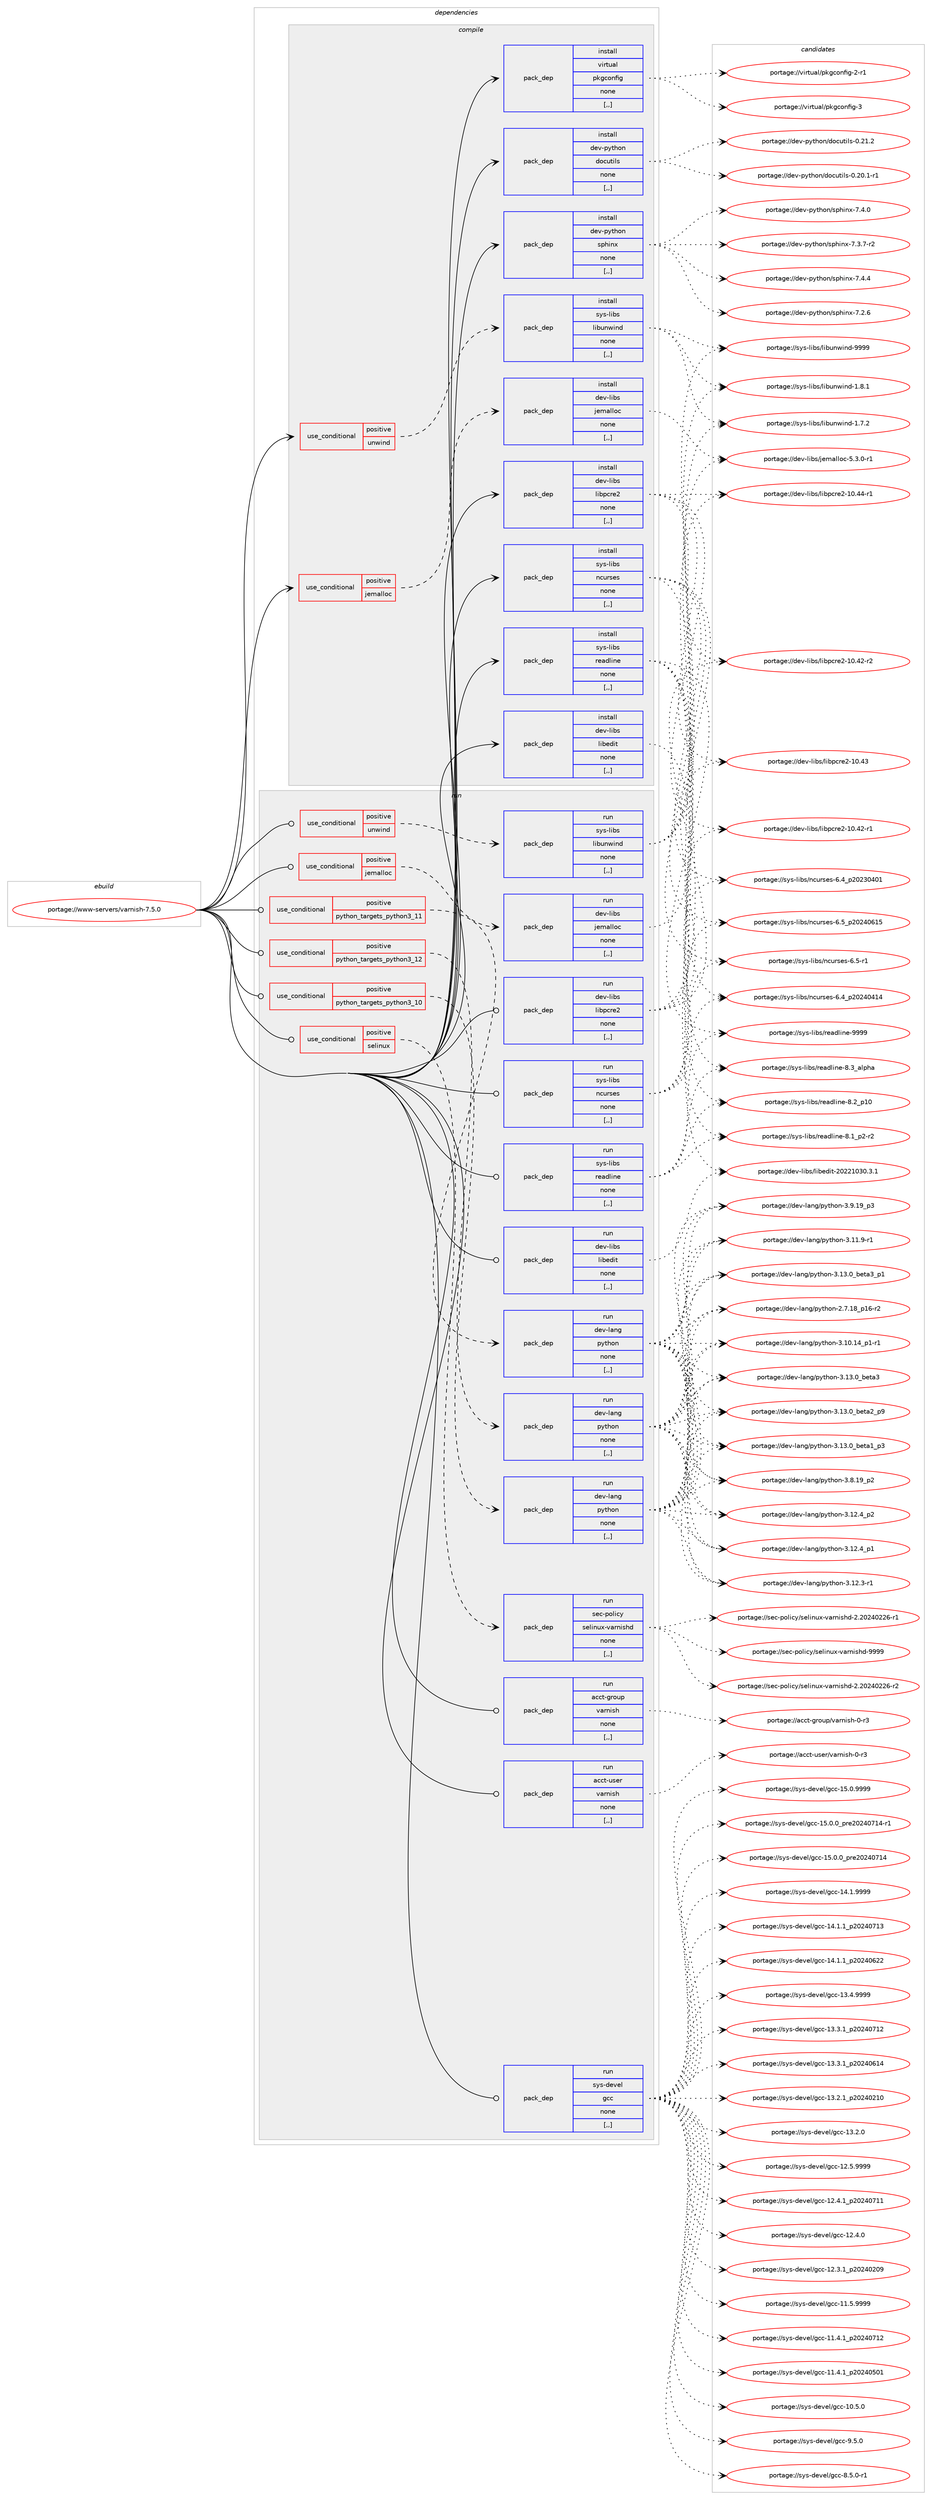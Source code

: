digraph prolog {

# *************
# Graph options
# *************

newrank=true;
concentrate=true;
compound=true;
graph [rankdir=LR,fontname=Helvetica,fontsize=10,ranksep=1.5];#, ranksep=2.5, nodesep=0.2];
edge  [arrowhead=vee];
node  [fontname=Helvetica,fontsize=10];

# **********
# The ebuild
# **********

subgraph cluster_leftcol {
color=gray;
label=<<i>ebuild</i>>;
id [label="portage://www-servers/varnish-7.5.0", color=red, width=4, href="../www-servers/varnish-7.5.0.svg"];
}

# ****************
# The dependencies
# ****************

subgraph cluster_midcol {
color=gray;
label=<<i>dependencies</i>>;
subgraph cluster_compile {
fillcolor="#eeeeee";
style=filled;
label=<<i>compile</i>>;
subgraph cond120478 {
dependency451973 [label=<<TABLE BORDER="0" CELLBORDER="1" CELLSPACING="0" CELLPADDING="4"><TR><TD ROWSPAN="3" CELLPADDING="10">use_conditional</TD></TR><TR><TD>positive</TD></TR><TR><TD>jemalloc</TD></TR></TABLE>>, shape=none, color=red];
subgraph pack328129 {
dependency451974 [label=<<TABLE BORDER="0" CELLBORDER="1" CELLSPACING="0" CELLPADDING="4" WIDTH="220"><TR><TD ROWSPAN="6" CELLPADDING="30">pack_dep</TD></TR><TR><TD WIDTH="110">install</TD></TR><TR><TD>dev-libs</TD></TR><TR><TD>jemalloc</TD></TR><TR><TD>none</TD></TR><TR><TD>[,,]</TD></TR></TABLE>>, shape=none, color=blue];
}
dependency451973:e -> dependency451974:w [weight=20,style="dashed",arrowhead="vee"];
}
id:e -> dependency451973:w [weight=20,style="solid",arrowhead="vee"];
subgraph cond120479 {
dependency451975 [label=<<TABLE BORDER="0" CELLBORDER="1" CELLSPACING="0" CELLPADDING="4"><TR><TD ROWSPAN="3" CELLPADDING="10">use_conditional</TD></TR><TR><TD>positive</TD></TR><TR><TD>unwind</TD></TR></TABLE>>, shape=none, color=red];
subgraph pack328130 {
dependency451976 [label=<<TABLE BORDER="0" CELLBORDER="1" CELLSPACING="0" CELLPADDING="4" WIDTH="220"><TR><TD ROWSPAN="6" CELLPADDING="30">pack_dep</TD></TR><TR><TD WIDTH="110">install</TD></TR><TR><TD>sys-libs</TD></TR><TR><TD>libunwind</TD></TR><TR><TD>none</TD></TR><TR><TD>[,,]</TD></TR></TABLE>>, shape=none, color=blue];
}
dependency451975:e -> dependency451976:w [weight=20,style="dashed",arrowhead="vee"];
}
id:e -> dependency451975:w [weight=20,style="solid",arrowhead="vee"];
subgraph pack328131 {
dependency451977 [label=<<TABLE BORDER="0" CELLBORDER="1" CELLSPACING="0" CELLPADDING="4" WIDTH="220"><TR><TD ROWSPAN="6" CELLPADDING="30">pack_dep</TD></TR><TR><TD WIDTH="110">install</TD></TR><TR><TD>dev-libs</TD></TR><TR><TD>libedit</TD></TR><TR><TD>none</TD></TR><TR><TD>[,,]</TD></TR></TABLE>>, shape=none, color=blue];
}
id:e -> dependency451977:w [weight=20,style="solid",arrowhead="vee"];
subgraph pack328132 {
dependency451978 [label=<<TABLE BORDER="0" CELLBORDER="1" CELLSPACING="0" CELLPADDING="4" WIDTH="220"><TR><TD ROWSPAN="6" CELLPADDING="30">pack_dep</TD></TR><TR><TD WIDTH="110">install</TD></TR><TR><TD>dev-libs</TD></TR><TR><TD>libpcre2</TD></TR><TR><TD>none</TD></TR><TR><TD>[,,]</TD></TR></TABLE>>, shape=none, color=blue];
}
id:e -> dependency451978:w [weight=20,style="solid",arrowhead="vee"];
subgraph pack328133 {
dependency451979 [label=<<TABLE BORDER="0" CELLBORDER="1" CELLSPACING="0" CELLPADDING="4" WIDTH="220"><TR><TD ROWSPAN="6" CELLPADDING="30">pack_dep</TD></TR><TR><TD WIDTH="110">install</TD></TR><TR><TD>dev-python</TD></TR><TR><TD>docutils</TD></TR><TR><TD>none</TD></TR><TR><TD>[,,]</TD></TR></TABLE>>, shape=none, color=blue];
}
id:e -> dependency451979:w [weight=20,style="solid",arrowhead="vee"];
subgraph pack328134 {
dependency451980 [label=<<TABLE BORDER="0" CELLBORDER="1" CELLSPACING="0" CELLPADDING="4" WIDTH="220"><TR><TD ROWSPAN="6" CELLPADDING="30">pack_dep</TD></TR><TR><TD WIDTH="110">install</TD></TR><TR><TD>dev-python</TD></TR><TR><TD>sphinx</TD></TR><TR><TD>none</TD></TR><TR><TD>[,,]</TD></TR></TABLE>>, shape=none, color=blue];
}
id:e -> dependency451980:w [weight=20,style="solid",arrowhead="vee"];
subgraph pack328135 {
dependency451981 [label=<<TABLE BORDER="0" CELLBORDER="1" CELLSPACING="0" CELLPADDING="4" WIDTH="220"><TR><TD ROWSPAN="6" CELLPADDING="30">pack_dep</TD></TR><TR><TD WIDTH="110">install</TD></TR><TR><TD>sys-libs</TD></TR><TR><TD>ncurses</TD></TR><TR><TD>none</TD></TR><TR><TD>[,,]</TD></TR></TABLE>>, shape=none, color=blue];
}
id:e -> dependency451981:w [weight=20,style="solid",arrowhead="vee"];
subgraph pack328136 {
dependency451982 [label=<<TABLE BORDER="0" CELLBORDER="1" CELLSPACING="0" CELLPADDING="4" WIDTH="220"><TR><TD ROWSPAN="6" CELLPADDING="30">pack_dep</TD></TR><TR><TD WIDTH="110">install</TD></TR><TR><TD>sys-libs</TD></TR><TR><TD>readline</TD></TR><TR><TD>none</TD></TR><TR><TD>[,,]</TD></TR></TABLE>>, shape=none, color=blue];
}
id:e -> dependency451982:w [weight=20,style="solid",arrowhead="vee"];
subgraph pack328137 {
dependency451983 [label=<<TABLE BORDER="0" CELLBORDER="1" CELLSPACING="0" CELLPADDING="4" WIDTH="220"><TR><TD ROWSPAN="6" CELLPADDING="30">pack_dep</TD></TR><TR><TD WIDTH="110">install</TD></TR><TR><TD>virtual</TD></TR><TR><TD>pkgconfig</TD></TR><TR><TD>none</TD></TR><TR><TD>[,,]</TD></TR></TABLE>>, shape=none, color=blue];
}
id:e -> dependency451983:w [weight=20,style="solid",arrowhead="vee"];
}
subgraph cluster_compileandrun {
fillcolor="#eeeeee";
style=filled;
label=<<i>compile and run</i>>;
}
subgraph cluster_run {
fillcolor="#eeeeee";
style=filled;
label=<<i>run</i>>;
subgraph cond120480 {
dependency451984 [label=<<TABLE BORDER="0" CELLBORDER="1" CELLSPACING="0" CELLPADDING="4"><TR><TD ROWSPAN="3" CELLPADDING="10">use_conditional</TD></TR><TR><TD>positive</TD></TR><TR><TD>jemalloc</TD></TR></TABLE>>, shape=none, color=red];
subgraph pack328138 {
dependency451985 [label=<<TABLE BORDER="0" CELLBORDER="1" CELLSPACING="0" CELLPADDING="4" WIDTH="220"><TR><TD ROWSPAN="6" CELLPADDING="30">pack_dep</TD></TR><TR><TD WIDTH="110">run</TD></TR><TR><TD>dev-libs</TD></TR><TR><TD>jemalloc</TD></TR><TR><TD>none</TD></TR><TR><TD>[,,]</TD></TR></TABLE>>, shape=none, color=blue];
}
dependency451984:e -> dependency451985:w [weight=20,style="dashed",arrowhead="vee"];
}
id:e -> dependency451984:w [weight=20,style="solid",arrowhead="odot"];
subgraph cond120481 {
dependency451986 [label=<<TABLE BORDER="0" CELLBORDER="1" CELLSPACING="0" CELLPADDING="4"><TR><TD ROWSPAN="3" CELLPADDING="10">use_conditional</TD></TR><TR><TD>positive</TD></TR><TR><TD>python_targets_python3_10</TD></TR></TABLE>>, shape=none, color=red];
subgraph pack328139 {
dependency451987 [label=<<TABLE BORDER="0" CELLBORDER="1" CELLSPACING="0" CELLPADDING="4" WIDTH="220"><TR><TD ROWSPAN="6" CELLPADDING="30">pack_dep</TD></TR><TR><TD WIDTH="110">run</TD></TR><TR><TD>dev-lang</TD></TR><TR><TD>python</TD></TR><TR><TD>none</TD></TR><TR><TD>[,,]</TD></TR></TABLE>>, shape=none, color=blue];
}
dependency451986:e -> dependency451987:w [weight=20,style="dashed",arrowhead="vee"];
}
id:e -> dependency451986:w [weight=20,style="solid",arrowhead="odot"];
subgraph cond120482 {
dependency451988 [label=<<TABLE BORDER="0" CELLBORDER="1" CELLSPACING="0" CELLPADDING="4"><TR><TD ROWSPAN="3" CELLPADDING="10">use_conditional</TD></TR><TR><TD>positive</TD></TR><TR><TD>python_targets_python3_11</TD></TR></TABLE>>, shape=none, color=red];
subgraph pack328140 {
dependency451989 [label=<<TABLE BORDER="0" CELLBORDER="1" CELLSPACING="0" CELLPADDING="4" WIDTH="220"><TR><TD ROWSPAN="6" CELLPADDING="30">pack_dep</TD></TR><TR><TD WIDTH="110">run</TD></TR><TR><TD>dev-lang</TD></TR><TR><TD>python</TD></TR><TR><TD>none</TD></TR><TR><TD>[,,]</TD></TR></TABLE>>, shape=none, color=blue];
}
dependency451988:e -> dependency451989:w [weight=20,style="dashed",arrowhead="vee"];
}
id:e -> dependency451988:w [weight=20,style="solid",arrowhead="odot"];
subgraph cond120483 {
dependency451990 [label=<<TABLE BORDER="0" CELLBORDER="1" CELLSPACING="0" CELLPADDING="4"><TR><TD ROWSPAN="3" CELLPADDING="10">use_conditional</TD></TR><TR><TD>positive</TD></TR><TR><TD>python_targets_python3_12</TD></TR></TABLE>>, shape=none, color=red];
subgraph pack328141 {
dependency451991 [label=<<TABLE BORDER="0" CELLBORDER="1" CELLSPACING="0" CELLPADDING="4" WIDTH="220"><TR><TD ROWSPAN="6" CELLPADDING="30">pack_dep</TD></TR><TR><TD WIDTH="110">run</TD></TR><TR><TD>dev-lang</TD></TR><TR><TD>python</TD></TR><TR><TD>none</TD></TR><TR><TD>[,,]</TD></TR></TABLE>>, shape=none, color=blue];
}
dependency451990:e -> dependency451991:w [weight=20,style="dashed",arrowhead="vee"];
}
id:e -> dependency451990:w [weight=20,style="solid",arrowhead="odot"];
subgraph cond120484 {
dependency451992 [label=<<TABLE BORDER="0" CELLBORDER="1" CELLSPACING="0" CELLPADDING="4"><TR><TD ROWSPAN="3" CELLPADDING="10">use_conditional</TD></TR><TR><TD>positive</TD></TR><TR><TD>selinux</TD></TR></TABLE>>, shape=none, color=red];
subgraph pack328142 {
dependency451993 [label=<<TABLE BORDER="0" CELLBORDER="1" CELLSPACING="0" CELLPADDING="4" WIDTH="220"><TR><TD ROWSPAN="6" CELLPADDING="30">pack_dep</TD></TR><TR><TD WIDTH="110">run</TD></TR><TR><TD>sec-policy</TD></TR><TR><TD>selinux-varnishd</TD></TR><TR><TD>none</TD></TR><TR><TD>[,,]</TD></TR></TABLE>>, shape=none, color=blue];
}
dependency451992:e -> dependency451993:w [weight=20,style="dashed",arrowhead="vee"];
}
id:e -> dependency451992:w [weight=20,style="solid",arrowhead="odot"];
subgraph cond120485 {
dependency451994 [label=<<TABLE BORDER="0" CELLBORDER="1" CELLSPACING="0" CELLPADDING="4"><TR><TD ROWSPAN="3" CELLPADDING="10">use_conditional</TD></TR><TR><TD>positive</TD></TR><TR><TD>unwind</TD></TR></TABLE>>, shape=none, color=red];
subgraph pack328143 {
dependency451995 [label=<<TABLE BORDER="0" CELLBORDER="1" CELLSPACING="0" CELLPADDING="4" WIDTH="220"><TR><TD ROWSPAN="6" CELLPADDING="30">pack_dep</TD></TR><TR><TD WIDTH="110">run</TD></TR><TR><TD>sys-libs</TD></TR><TR><TD>libunwind</TD></TR><TR><TD>none</TD></TR><TR><TD>[,,]</TD></TR></TABLE>>, shape=none, color=blue];
}
dependency451994:e -> dependency451995:w [weight=20,style="dashed",arrowhead="vee"];
}
id:e -> dependency451994:w [weight=20,style="solid",arrowhead="odot"];
subgraph pack328144 {
dependency451996 [label=<<TABLE BORDER="0" CELLBORDER="1" CELLSPACING="0" CELLPADDING="4" WIDTH="220"><TR><TD ROWSPAN="6" CELLPADDING="30">pack_dep</TD></TR><TR><TD WIDTH="110">run</TD></TR><TR><TD>acct-group</TD></TR><TR><TD>varnish</TD></TR><TR><TD>none</TD></TR><TR><TD>[,,]</TD></TR></TABLE>>, shape=none, color=blue];
}
id:e -> dependency451996:w [weight=20,style="solid",arrowhead="odot"];
subgraph pack328145 {
dependency451997 [label=<<TABLE BORDER="0" CELLBORDER="1" CELLSPACING="0" CELLPADDING="4" WIDTH="220"><TR><TD ROWSPAN="6" CELLPADDING="30">pack_dep</TD></TR><TR><TD WIDTH="110">run</TD></TR><TR><TD>acct-user</TD></TR><TR><TD>varnish</TD></TR><TR><TD>none</TD></TR><TR><TD>[,,]</TD></TR></TABLE>>, shape=none, color=blue];
}
id:e -> dependency451997:w [weight=20,style="solid",arrowhead="odot"];
subgraph pack328146 {
dependency451998 [label=<<TABLE BORDER="0" CELLBORDER="1" CELLSPACING="0" CELLPADDING="4" WIDTH="220"><TR><TD ROWSPAN="6" CELLPADDING="30">pack_dep</TD></TR><TR><TD WIDTH="110">run</TD></TR><TR><TD>dev-libs</TD></TR><TR><TD>libedit</TD></TR><TR><TD>none</TD></TR><TR><TD>[,,]</TD></TR></TABLE>>, shape=none, color=blue];
}
id:e -> dependency451998:w [weight=20,style="solid",arrowhead="odot"];
subgraph pack328147 {
dependency451999 [label=<<TABLE BORDER="0" CELLBORDER="1" CELLSPACING="0" CELLPADDING="4" WIDTH="220"><TR><TD ROWSPAN="6" CELLPADDING="30">pack_dep</TD></TR><TR><TD WIDTH="110">run</TD></TR><TR><TD>dev-libs</TD></TR><TR><TD>libpcre2</TD></TR><TR><TD>none</TD></TR><TR><TD>[,,]</TD></TR></TABLE>>, shape=none, color=blue];
}
id:e -> dependency451999:w [weight=20,style="solid",arrowhead="odot"];
subgraph pack328148 {
dependency452000 [label=<<TABLE BORDER="0" CELLBORDER="1" CELLSPACING="0" CELLPADDING="4" WIDTH="220"><TR><TD ROWSPAN="6" CELLPADDING="30">pack_dep</TD></TR><TR><TD WIDTH="110">run</TD></TR><TR><TD>sys-devel</TD></TR><TR><TD>gcc</TD></TR><TR><TD>none</TD></TR><TR><TD>[,,]</TD></TR></TABLE>>, shape=none, color=blue];
}
id:e -> dependency452000:w [weight=20,style="solid",arrowhead="odot"];
subgraph pack328149 {
dependency452001 [label=<<TABLE BORDER="0" CELLBORDER="1" CELLSPACING="0" CELLPADDING="4" WIDTH="220"><TR><TD ROWSPAN="6" CELLPADDING="30">pack_dep</TD></TR><TR><TD WIDTH="110">run</TD></TR><TR><TD>sys-libs</TD></TR><TR><TD>ncurses</TD></TR><TR><TD>none</TD></TR><TR><TD>[,,]</TD></TR></TABLE>>, shape=none, color=blue];
}
id:e -> dependency452001:w [weight=20,style="solid",arrowhead="odot"];
subgraph pack328150 {
dependency452002 [label=<<TABLE BORDER="0" CELLBORDER="1" CELLSPACING="0" CELLPADDING="4" WIDTH="220"><TR><TD ROWSPAN="6" CELLPADDING="30">pack_dep</TD></TR><TR><TD WIDTH="110">run</TD></TR><TR><TD>sys-libs</TD></TR><TR><TD>readline</TD></TR><TR><TD>none</TD></TR><TR><TD>[,,]</TD></TR></TABLE>>, shape=none, color=blue];
}
id:e -> dependency452002:w [weight=20,style="solid",arrowhead="odot"];
}
}

# **************
# The candidates
# **************

subgraph cluster_choices {
rank=same;
color=gray;
label=<<i>candidates</i>>;

subgraph choice328129 {
color=black;
nodesep=1;
choice10010111845108105981154710610110997108108111994553465146484511449 [label="portage://dev-libs/jemalloc-5.3.0-r1", color=red, width=4,href="../dev-libs/jemalloc-5.3.0-r1.svg"];
dependency451974:e -> choice10010111845108105981154710610110997108108111994553465146484511449:w [style=dotted,weight="100"];
}
subgraph choice328130 {
color=black;
nodesep=1;
choice115121115451081059811547108105981171101191051101004557575757 [label="portage://sys-libs/libunwind-9999", color=red, width=4,href="../sys-libs/libunwind-9999.svg"];
choice11512111545108105981154710810598117110119105110100454946564649 [label="portage://sys-libs/libunwind-1.8.1", color=red, width=4,href="../sys-libs/libunwind-1.8.1.svg"];
choice11512111545108105981154710810598117110119105110100454946554650 [label="portage://sys-libs/libunwind-1.7.2", color=red, width=4,href="../sys-libs/libunwind-1.7.2.svg"];
dependency451976:e -> choice115121115451081059811547108105981171101191051101004557575757:w [style=dotted,weight="100"];
dependency451976:e -> choice11512111545108105981154710810598117110119105110100454946564649:w [style=dotted,weight="100"];
dependency451976:e -> choice11512111545108105981154710810598117110119105110100454946554650:w [style=dotted,weight="100"];
}
subgraph choice328131 {
color=black;
nodesep=1;
choice1001011184510810598115471081059810110010511645504850504948514846514649 [label="portage://dev-libs/libedit-20221030.3.1", color=red, width=4,href="../dev-libs/libedit-20221030.3.1.svg"];
dependency451977:e -> choice1001011184510810598115471081059810110010511645504850504948514846514649:w [style=dotted,weight="100"];
}
subgraph choice328132 {
color=black;
nodesep=1;
choice1001011184510810598115471081059811299114101504549484652524511449 [label="portage://dev-libs/libpcre2-10.44-r1", color=red, width=4,href="../dev-libs/libpcre2-10.44-r1.svg"];
choice100101118451081059811547108105981129911410150454948465251 [label="portage://dev-libs/libpcre2-10.43", color=red, width=4,href="../dev-libs/libpcre2-10.43.svg"];
choice1001011184510810598115471081059811299114101504549484652504511450 [label="portage://dev-libs/libpcre2-10.42-r2", color=red, width=4,href="../dev-libs/libpcre2-10.42-r2.svg"];
choice1001011184510810598115471081059811299114101504549484652504511449 [label="portage://dev-libs/libpcre2-10.42-r1", color=red, width=4,href="../dev-libs/libpcre2-10.42-r1.svg"];
dependency451978:e -> choice1001011184510810598115471081059811299114101504549484652524511449:w [style=dotted,weight="100"];
dependency451978:e -> choice100101118451081059811547108105981129911410150454948465251:w [style=dotted,weight="100"];
dependency451978:e -> choice1001011184510810598115471081059811299114101504549484652504511450:w [style=dotted,weight="100"];
dependency451978:e -> choice1001011184510810598115471081059811299114101504549484652504511449:w [style=dotted,weight="100"];
}
subgraph choice328133 {
color=black;
nodesep=1;
choice10010111845112121116104111110471001119911711610510811545484650494650 [label="portage://dev-python/docutils-0.21.2", color=red, width=4,href="../dev-python/docutils-0.21.2.svg"];
choice100101118451121211161041111104710011199117116105108115454846504846494511449 [label="portage://dev-python/docutils-0.20.1-r1", color=red, width=4,href="../dev-python/docutils-0.20.1-r1.svg"];
dependency451979:e -> choice10010111845112121116104111110471001119911711610510811545484650494650:w [style=dotted,weight="100"];
dependency451979:e -> choice100101118451121211161041111104710011199117116105108115454846504846494511449:w [style=dotted,weight="100"];
}
subgraph choice328134 {
color=black;
nodesep=1;
choice1001011184511212111610411111047115112104105110120455546524652 [label="portage://dev-python/sphinx-7.4.4", color=red, width=4,href="../dev-python/sphinx-7.4.4.svg"];
choice1001011184511212111610411111047115112104105110120455546524648 [label="portage://dev-python/sphinx-7.4.0", color=red, width=4,href="../dev-python/sphinx-7.4.0.svg"];
choice10010111845112121116104111110471151121041051101204555465146554511450 [label="portage://dev-python/sphinx-7.3.7-r2", color=red, width=4,href="../dev-python/sphinx-7.3.7-r2.svg"];
choice1001011184511212111610411111047115112104105110120455546504654 [label="portage://dev-python/sphinx-7.2.6", color=red, width=4,href="../dev-python/sphinx-7.2.6.svg"];
dependency451980:e -> choice1001011184511212111610411111047115112104105110120455546524652:w [style=dotted,weight="100"];
dependency451980:e -> choice1001011184511212111610411111047115112104105110120455546524648:w [style=dotted,weight="100"];
dependency451980:e -> choice10010111845112121116104111110471151121041051101204555465146554511450:w [style=dotted,weight="100"];
dependency451980:e -> choice1001011184511212111610411111047115112104105110120455546504654:w [style=dotted,weight="100"];
}
subgraph choice328135 {
color=black;
nodesep=1;
choice1151211154510810598115471109911711411510111545544653951125048505248544953 [label="portage://sys-libs/ncurses-6.5_p20240615", color=red, width=4,href="../sys-libs/ncurses-6.5_p20240615.svg"];
choice11512111545108105981154711099117114115101115455446534511449 [label="portage://sys-libs/ncurses-6.5-r1", color=red, width=4,href="../sys-libs/ncurses-6.5-r1.svg"];
choice1151211154510810598115471109911711411510111545544652951125048505248524952 [label="portage://sys-libs/ncurses-6.4_p20240414", color=red, width=4,href="../sys-libs/ncurses-6.4_p20240414.svg"];
choice1151211154510810598115471109911711411510111545544652951125048505148524849 [label="portage://sys-libs/ncurses-6.4_p20230401", color=red, width=4,href="../sys-libs/ncurses-6.4_p20230401.svg"];
dependency451981:e -> choice1151211154510810598115471109911711411510111545544653951125048505248544953:w [style=dotted,weight="100"];
dependency451981:e -> choice11512111545108105981154711099117114115101115455446534511449:w [style=dotted,weight="100"];
dependency451981:e -> choice1151211154510810598115471109911711411510111545544652951125048505248524952:w [style=dotted,weight="100"];
dependency451981:e -> choice1151211154510810598115471109911711411510111545544652951125048505148524849:w [style=dotted,weight="100"];
}
subgraph choice328136 {
color=black;
nodesep=1;
choice115121115451081059811547114101971001081051101014557575757 [label="portage://sys-libs/readline-9999", color=red, width=4,href="../sys-libs/readline-9999.svg"];
choice1151211154510810598115471141019710010810511010145564651959710811210497 [label="portage://sys-libs/readline-8.3_alpha", color=red, width=4,href="../sys-libs/readline-8.3_alpha.svg"];
choice1151211154510810598115471141019710010810511010145564650951124948 [label="portage://sys-libs/readline-8.2_p10", color=red, width=4,href="../sys-libs/readline-8.2_p10.svg"];
choice115121115451081059811547114101971001081051101014556464995112504511450 [label="portage://sys-libs/readline-8.1_p2-r2", color=red, width=4,href="../sys-libs/readline-8.1_p2-r2.svg"];
dependency451982:e -> choice115121115451081059811547114101971001081051101014557575757:w [style=dotted,weight="100"];
dependency451982:e -> choice1151211154510810598115471141019710010810511010145564651959710811210497:w [style=dotted,weight="100"];
dependency451982:e -> choice1151211154510810598115471141019710010810511010145564650951124948:w [style=dotted,weight="100"];
dependency451982:e -> choice115121115451081059811547114101971001081051101014556464995112504511450:w [style=dotted,weight="100"];
}
subgraph choice328137 {
color=black;
nodesep=1;
choice1181051141161179710847112107103991111101021051034551 [label="portage://virtual/pkgconfig-3", color=red, width=4,href="../virtual/pkgconfig-3.svg"];
choice11810511411611797108471121071039911111010210510345504511449 [label="portage://virtual/pkgconfig-2-r1", color=red, width=4,href="../virtual/pkgconfig-2-r1.svg"];
dependency451983:e -> choice1181051141161179710847112107103991111101021051034551:w [style=dotted,weight="100"];
dependency451983:e -> choice11810511411611797108471121071039911111010210510345504511449:w [style=dotted,weight="100"];
}
subgraph choice328138 {
color=black;
nodesep=1;
choice10010111845108105981154710610110997108108111994553465146484511449 [label="portage://dev-libs/jemalloc-5.3.0-r1", color=red, width=4,href="../dev-libs/jemalloc-5.3.0-r1.svg"];
dependency451985:e -> choice10010111845108105981154710610110997108108111994553465146484511449:w [style=dotted,weight="100"];
}
subgraph choice328139 {
color=black;
nodesep=1;
choice10010111845108971101034711212111610411111045514649514648959810111697519511249 [label="portage://dev-lang/python-3.13.0_beta3_p1", color=red, width=4,href="../dev-lang/python-3.13.0_beta3_p1.svg"];
choice1001011184510897110103471121211161041111104551464951464895981011169751 [label="portage://dev-lang/python-3.13.0_beta3", color=red, width=4,href="../dev-lang/python-3.13.0_beta3.svg"];
choice10010111845108971101034711212111610411111045514649514648959810111697509511257 [label="portage://dev-lang/python-3.13.0_beta2_p9", color=red, width=4,href="../dev-lang/python-3.13.0_beta2_p9.svg"];
choice10010111845108971101034711212111610411111045514649514648959810111697499511251 [label="portage://dev-lang/python-3.13.0_beta1_p3", color=red, width=4,href="../dev-lang/python-3.13.0_beta1_p3.svg"];
choice100101118451089711010347112121116104111110455146495046529511250 [label="portage://dev-lang/python-3.12.4_p2", color=red, width=4,href="../dev-lang/python-3.12.4_p2.svg"];
choice100101118451089711010347112121116104111110455146495046529511249 [label="portage://dev-lang/python-3.12.4_p1", color=red, width=4,href="../dev-lang/python-3.12.4_p1.svg"];
choice100101118451089711010347112121116104111110455146495046514511449 [label="portage://dev-lang/python-3.12.3-r1", color=red, width=4,href="../dev-lang/python-3.12.3-r1.svg"];
choice100101118451089711010347112121116104111110455146494946574511449 [label="portage://dev-lang/python-3.11.9-r1", color=red, width=4,href="../dev-lang/python-3.11.9-r1.svg"];
choice100101118451089711010347112121116104111110455146494846495295112494511449 [label="portage://dev-lang/python-3.10.14_p1-r1", color=red, width=4,href="../dev-lang/python-3.10.14_p1-r1.svg"];
choice100101118451089711010347112121116104111110455146574649579511251 [label="portage://dev-lang/python-3.9.19_p3", color=red, width=4,href="../dev-lang/python-3.9.19_p3.svg"];
choice100101118451089711010347112121116104111110455146564649579511250 [label="portage://dev-lang/python-3.8.19_p2", color=red, width=4,href="../dev-lang/python-3.8.19_p2.svg"];
choice100101118451089711010347112121116104111110455046554649569511249544511450 [label="portage://dev-lang/python-2.7.18_p16-r2", color=red, width=4,href="../dev-lang/python-2.7.18_p16-r2.svg"];
dependency451987:e -> choice10010111845108971101034711212111610411111045514649514648959810111697519511249:w [style=dotted,weight="100"];
dependency451987:e -> choice1001011184510897110103471121211161041111104551464951464895981011169751:w [style=dotted,weight="100"];
dependency451987:e -> choice10010111845108971101034711212111610411111045514649514648959810111697509511257:w [style=dotted,weight="100"];
dependency451987:e -> choice10010111845108971101034711212111610411111045514649514648959810111697499511251:w [style=dotted,weight="100"];
dependency451987:e -> choice100101118451089711010347112121116104111110455146495046529511250:w [style=dotted,weight="100"];
dependency451987:e -> choice100101118451089711010347112121116104111110455146495046529511249:w [style=dotted,weight="100"];
dependency451987:e -> choice100101118451089711010347112121116104111110455146495046514511449:w [style=dotted,weight="100"];
dependency451987:e -> choice100101118451089711010347112121116104111110455146494946574511449:w [style=dotted,weight="100"];
dependency451987:e -> choice100101118451089711010347112121116104111110455146494846495295112494511449:w [style=dotted,weight="100"];
dependency451987:e -> choice100101118451089711010347112121116104111110455146574649579511251:w [style=dotted,weight="100"];
dependency451987:e -> choice100101118451089711010347112121116104111110455146564649579511250:w [style=dotted,weight="100"];
dependency451987:e -> choice100101118451089711010347112121116104111110455046554649569511249544511450:w [style=dotted,weight="100"];
}
subgraph choice328140 {
color=black;
nodesep=1;
choice10010111845108971101034711212111610411111045514649514648959810111697519511249 [label="portage://dev-lang/python-3.13.0_beta3_p1", color=red, width=4,href="../dev-lang/python-3.13.0_beta3_p1.svg"];
choice1001011184510897110103471121211161041111104551464951464895981011169751 [label="portage://dev-lang/python-3.13.0_beta3", color=red, width=4,href="../dev-lang/python-3.13.0_beta3.svg"];
choice10010111845108971101034711212111610411111045514649514648959810111697509511257 [label="portage://dev-lang/python-3.13.0_beta2_p9", color=red, width=4,href="../dev-lang/python-3.13.0_beta2_p9.svg"];
choice10010111845108971101034711212111610411111045514649514648959810111697499511251 [label="portage://dev-lang/python-3.13.0_beta1_p3", color=red, width=4,href="../dev-lang/python-3.13.0_beta1_p3.svg"];
choice100101118451089711010347112121116104111110455146495046529511250 [label="portage://dev-lang/python-3.12.4_p2", color=red, width=4,href="../dev-lang/python-3.12.4_p2.svg"];
choice100101118451089711010347112121116104111110455146495046529511249 [label="portage://dev-lang/python-3.12.4_p1", color=red, width=4,href="../dev-lang/python-3.12.4_p1.svg"];
choice100101118451089711010347112121116104111110455146495046514511449 [label="portage://dev-lang/python-3.12.3-r1", color=red, width=4,href="../dev-lang/python-3.12.3-r1.svg"];
choice100101118451089711010347112121116104111110455146494946574511449 [label="portage://dev-lang/python-3.11.9-r1", color=red, width=4,href="../dev-lang/python-3.11.9-r1.svg"];
choice100101118451089711010347112121116104111110455146494846495295112494511449 [label="portage://dev-lang/python-3.10.14_p1-r1", color=red, width=4,href="../dev-lang/python-3.10.14_p1-r1.svg"];
choice100101118451089711010347112121116104111110455146574649579511251 [label="portage://dev-lang/python-3.9.19_p3", color=red, width=4,href="../dev-lang/python-3.9.19_p3.svg"];
choice100101118451089711010347112121116104111110455146564649579511250 [label="portage://dev-lang/python-3.8.19_p2", color=red, width=4,href="../dev-lang/python-3.8.19_p2.svg"];
choice100101118451089711010347112121116104111110455046554649569511249544511450 [label="portage://dev-lang/python-2.7.18_p16-r2", color=red, width=4,href="../dev-lang/python-2.7.18_p16-r2.svg"];
dependency451989:e -> choice10010111845108971101034711212111610411111045514649514648959810111697519511249:w [style=dotted,weight="100"];
dependency451989:e -> choice1001011184510897110103471121211161041111104551464951464895981011169751:w [style=dotted,weight="100"];
dependency451989:e -> choice10010111845108971101034711212111610411111045514649514648959810111697509511257:w [style=dotted,weight="100"];
dependency451989:e -> choice10010111845108971101034711212111610411111045514649514648959810111697499511251:w [style=dotted,weight="100"];
dependency451989:e -> choice100101118451089711010347112121116104111110455146495046529511250:w [style=dotted,weight="100"];
dependency451989:e -> choice100101118451089711010347112121116104111110455146495046529511249:w [style=dotted,weight="100"];
dependency451989:e -> choice100101118451089711010347112121116104111110455146495046514511449:w [style=dotted,weight="100"];
dependency451989:e -> choice100101118451089711010347112121116104111110455146494946574511449:w [style=dotted,weight="100"];
dependency451989:e -> choice100101118451089711010347112121116104111110455146494846495295112494511449:w [style=dotted,weight="100"];
dependency451989:e -> choice100101118451089711010347112121116104111110455146574649579511251:w [style=dotted,weight="100"];
dependency451989:e -> choice100101118451089711010347112121116104111110455146564649579511250:w [style=dotted,weight="100"];
dependency451989:e -> choice100101118451089711010347112121116104111110455046554649569511249544511450:w [style=dotted,weight="100"];
}
subgraph choice328141 {
color=black;
nodesep=1;
choice10010111845108971101034711212111610411111045514649514648959810111697519511249 [label="portage://dev-lang/python-3.13.0_beta3_p1", color=red, width=4,href="../dev-lang/python-3.13.0_beta3_p1.svg"];
choice1001011184510897110103471121211161041111104551464951464895981011169751 [label="portage://dev-lang/python-3.13.0_beta3", color=red, width=4,href="../dev-lang/python-3.13.0_beta3.svg"];
choice10010111845108971101034711212111610411111045514649514648959810111697509511257 [label="portage://dev-lang/python-3.13.0_beta2_p9", color=red, width=4,href="../dev-lang/python-3.13.0_beta2_p9.svg"];
choice10010111845108971101034711212111610411111045514649514648959810111697499511251 [label="portage://dev-lang/python-3.13.0_beta1_p3", color=red, width=4,href="../dev-lang/python-3.13.0_beta1_p3.svg"];
choice100101118451089711010347112121116104111110455146495046529511250 [label="portage://dev-lang/python-3.12.4_p2", color=red, width=4,href="../dev-lang/python-3.12.4_p2.svg"];
choice100101118451089711010347112121116104111110455146495046529511249 [label="portage://dev-lang/python-3.12.4_p1", color=red, width=4,href="../dev-lang/python-3.12.4_p1.svg"];
choice100101118451089711010347112121116104111110455146495046514511449 [label="portage://dev-lang/python-3.12.3-r1", color=red, width=4,href="../dev-lang/python-3.12.3-r1.svg"];
choice100101118451089711010347112121116104111110455146494946574511449 [label="portage://dev-lang/python-3.11.9-r1", color=red, width=4,href="../dev-lang/python-3.11.9-r1.svg"];
choice100101118451089711010347112121116104111110455146494846495295112494511449 [label="portage://dev-lang/python-3.10.14_p1-r1", color=red, width=4,href="../dev-lang/python-3.10.14_p1-r1.svg"];
choice100101118451089711010347112121116104111110455146574649579511251 [label="portage://dev-lang/python-3.9.19_p3", color=red, width=4,href="../dev-lang/python-3.9.19_p3.svg"];
choice100101118451089711010347112121116104111110455146564649579511250 [label="portage://dev-lang/python-3.8.19_p2", color=red, width=4,href="../dev-lang/python-3.8.19_p2.svg"];
choice100101118451089711010347112121116104111110455046554649569511249544511450 [label="portage://dev-lang/python-2.7.18_p16-r2", color=red, width=4,href="../dev-lang/python-2.7.18_p16-r2.svg"];
dependency451991:e -> choice10010111845108971101034711212111610411111045514649514648959810111697519511249:w [style=dotted,weight="100"];
dependency451991:e -> choice1001011184510897110103471121211161041111104551464951464895981011169751:w [style=dotted,weight="100"];
dependency451991:e -> choice10010111845108971101034711212111610411111045514649514648959810111697509511257:w [style=dotted,weight="100"];
dependency451991:e -> choice10010111845108971101034711212111610411111045514649514648959810111697499511251:w [style=dotted,weight="100"];
dependency451991:e -> choice100101118451089711010347112121116104111110455146495046529511250:w [style=dotted,weight="100"];
dependency451991:e -> choice100101118451089711010347112121116104111110455146495046529511249:w [style=dotted,weight="100"];
dependency451991:e -> choice100101118451089711010347112121116104111110455146495046514511449:w [style=dotted,weight="100"];
dependency451991:e -> choice100101118451089711010347112121116104111110455146494946574511449:w [style=dotted,weight="100"];
dependency451991:e -> choice100101118451089711010347112121116104111110455146494846495295112494511449:w [style=dotted,weight="100"];
dependency451991:e -> choice100101118451089711010347112121116104111110455146574649579511251:w [style=dotted,weight="100"];
dependency451991:e -> choice100101118451089711010347112121116104111110455146564649579511250:w [style=dotted,weight="100"];
dependency451991:e -> choice100101118451089711010347112121116104111110455046554649569511249544511450:w [style=dotted,weight="100"];
}
subgraph choice328142 {
color=black;
nodesep=1;
choice1151019945112111108105991214711510110810511011712045118971141101051151041004557575757 [label="portage://sec-policy/selinux-varnishd-9999", color=red, width=4,href="../sec-policy/selinux-varnishd-9999.svg"];
choice11510199451121111081059912147115101108105110117120451189711411010511510410045504650485052485050544511450 [label="portage://sec-policy/selinux-varnishd-2.20240226-r2", color=red, width=4,href="../sec-policy/selinux-varnishd-2.20240226-r2.svg"];
choice11510199451121111081059912147115101108105110117120451189711411010511510410045504650485052485050544511449 [label="portage://sec-policy/selinux-varnishd-2.20240226-r1", color=red, width=4,href="../sec-policy/selinux-varnishd-2.20240226-r1.svg"];
dependency451993:e -> choice1151019945112111108105991214711510110810511011712045118971141101051151041004557575757:w [style=dotted,weight="100"];
dependency451993:e -> choice11510199451121111081059912147115101108105110117120451189711411010511510410045504650485052485050544511450:w [style=dotted,weight="100"];
dependency451993:e -> choice11510199451121111081059912147115101108105110117120451189711411010511510410045504650485052485050544511449:w [style=dotted,weight="100"];
}
subgraph choice328143 {
color=black;
nodesep=1;
choice115121115451081059811547108105981171101191051101004557575757 [label="portage://sys-libs/libunwind-9999", color=red, width=4,href="../sys-libs/libunwind-9999.svg"];
choice11512111545108105981154710810598117110119105110100454946564649 [label="portage://sys-libs/libunwind-1.8.1", color=red, width=4,href="../sys-libs/libunwind-1.8.1.svg"];
choice11512111545108105981154710810598117110119105110100454946554650 [label="portage://sys-libs/libunwind-1.7.2", color=red, width=4,href="../sys-libs/libunwind-1.7.2.svg"];
dependency451995:e -> choice115121115451081059811547108105981171101191051101004557575757:w [style=dotted,weight="100"];
dependency451995:e -> choice11512111545108105981154710810598117110119105110100454946564649:w [style=dotted,weight="100"];
dependency451995:e -> choice11512111545108105981154710810598117110119105110100454946554650:w [style=dotted,weight="100"];
}
subgraph choice328144 {
color=black;
nodesep=1;
choice97999911645103114111117112471189711411010511510445484511451 [label="portage://acct-group/varnish-0-r3", color=red, width=4,href="../acct-group/varnish-0-r3.svg"];
dependency451996:e -> choice97999911645103114111117112471189711411010511510445484511451:w [style=dotted,weight="100"];
}
subgraph choice328145 {
color=black;
nodesep=1;
choice97999911645117115101114471189711411010511510445484511451 [label="portage://acct-user/varnish-0-r3", color=red, width=4,href="../acct-user/varnish-0-r3.svg"];
dependency451997:e -> choice97999911645117115101114471189711411010511510445484511451:w [style=dotted,weight="100"];
}
subgraph choice328146 {
color=black;
nodesep=1;
choice1001011184510810598115471081059810110010511645504850504948514846514649 [label="portage://dev-libs/libedit-20221030.3.1", color=red, width=4,href="../dev-libs/libedit-20221030.3.1.svg"];
dependency451998:e -> choice1001011184510810598115471081059810110010511645504850504948514846514649:w [style=dotted,weight="100"];
}
subgraph choice328147 {
color=black;
nodesep=1;
choice1001011184510810598115471081059811299114101504549484652524511449 [label="portage://dev-libs/libpcre2-10.44-r1", color=red, width=4,href="../dev-libs/libpcre2-10.44-r1.svg"];
choice100101118451081059811547108105981129911410150454948465251 [label="portage://dev-libs/libpcre2-10.43", color=red, width=4,href="../dev-libs/libpcre2-10.43.svg"];
choice1001011184510810598115471081059811299114101504549484652504511450 [label="portage://dev-libs/libpcre2-10.42-r2", color=red, width=4,href="../dev-libs/libpcre2-10.42-r2.svg"];
choice1001011184510810598115471081059811299114101504549484652504511449 [label="portage://dev-libs/libpcre2-10.42-r1", color=red, width=4,href="../dev-libs/libpcre2-10.42-r1.svg"];
dependency451999:e -> choice1001011184510810598115471081059811299114101504549484652524511449:w [style=dotted,weight="100"];
dependency451999:e -> choice100101118451081059811547108105981129911410150454948465251:w [style=dotted,weight="100"];
dependency451999:e -> choice1001011184510810598115471081059811299114101504549484652504511450:w [style=dotted,weight="100"];
dependency451999:e -> choice1001011184510810598115471081059811299114101504549484652504511449:w [style=dotted,weight="100"];
}
subgraph choice328148 {
color=black;
nodesep=1;
choice1151211154510010111810110847103999945495346484657575757 [label="portage://sys-devel/gcc-15.0.9999", color=red, width=4,href="../sys-devel/gcc-15.0.9999.svg"];
choice11512111545100101118101108471039999454953464846489511211410150485052485549524511449 [label="portage://sys-devel/gcc-15.0.0_pre20240714-r1", color=red, width=4,href="../sys-devel/gcc-15.0.0_pre20240714-r1.svg"];
choice1151211154510010111810110847103999945495346484648951121141015048505248554952 [label="portage://sys-devel/gcc-15.0.0_pre20240714", color=red, width=4,href="../sys-devel/gcc-15.0.0_pre20240714.svg"];
choice1151211154510010111810110847103999945495246494657575757 [label="portage://sys-devel/gcc-14.1.9999", color=red, width=4,href="../sys-devel/gcc-14.1.9999.svg"];
choice1151211154510010111810110847103999945495246494649951125048505248554951 [label="portage://sys-devel/gcc-14.1.1_p20240713", color=red, width=4,href="../sys-devel/gcc-14.1.1_p20240713.svg"];
choice1151211154510010111810110847103999945495246494649951125048505248545050 [label="portage://sys-devel/gcc-14.1.1_p20240622", color=red, width=4,href="../sys-devel/gcc-14.1.1_p20240622.svg"];
choice1151211154510010111810110847103999945495146524657575757 [label="portage://sys-devel/gcc-13.4.9999", color=red, width=4,href="../sys-devel/gcc-13.4.9999.svg"];
choice1151211154510010111810110847103999945495146514649951125048505248554950 [label="portage://sys-devel/gcc-13.3.1_p20240712", color=red, width=4,href="../sys-devel/gcc-13.3.1_p20240712.svg"];
choice1151211154510010111810110847103999945495146514649951125048505248544952 [label="portage://sys-devel/gcc-13.3.1_p20240614", color=red, width=4,href="../sys-devel/gcc-13.3.1_p20240614.svg"];
choice1151211154510010111810110847103999945495146504649951125048505248504948 [label="portage://sys-devel/gcc-13.2.1_p20240210", color=red, width=4,href="../sys-devel/gcc-13.2.1_p20240210.svg"];
choice1151211154510010111810110847103999945495146504648 [label="portage://sys-devel/gcc-13.2.0", color=red, width=4,href="../sys-devel/gcc-13.2.0.svg"];
choice1151211154510010111810110847103999945495046534657575757 [label="portage://sys-devel/gcc-12.5.9999", color=red, width=4,href="../sys-devel/gcc-12.5.9999.svg"];
choice1151211154510010111810110847103999945495046524649951125048505248554949 [label="portage://sys-devel/gcc-12.4.1_p20240711", color=red, width=4,href="../sys-devel/gcc-12.4.1_p20240711.svg"];
choice1151211154510010111810110847103999945495046524648 [label="portage://sys-devel/gcc-12.4.0", color=red, width=4,href="../sys-devel/gcc-12.4.0.svg"];
choice1151211154510010111810110847103999945495046514649951125048505248504857 [label="portage://sys-devel/gcc-12.3.1_p20240209", color=red, width=4,href="../sys-devel/gcc-12.3.1_p20240209.svg"];
choice1151211154510010111810110847103999945494946534657575757 [label="portage://sys-devel/gcc-11.5.9999", color=red, width=4,href="../sys-devel/gcc-11.5.9999.svg"];
choice1151211154510010111810110847103999945494946524649951125048505248554950 [label="portage://sys-devel/gcc-11.4.1_p20240712", color=red, width=4,href="../sys-devel/gcc-11.4.1_p20240712.svg"];
choice1151211154510010111810110847103999945494946524649951125048505248534849 [label="portage://sys-devel/gcc-11.4.1_p20240501", color=red, width=4,href="../sys-devel/gcc-11.4.1_p20240501.svg"];
choice1151211154510010111810110847103999945494846534648 [label="portage://sys-devel/gcc-10.5.0", color=red, width=4,href="../sys-devel/gcc-10.5.0.svg"];
choice11512111545100101118101108471039999455746534648 [label="portage://sys-devel/gcc-9.5.0", color=red, width=4,href="../sys-devel/gcc-9.5.0.svg"];
choice115121115451001011181011084710399994556465346484511449 [label="portage://sys-devel/gcc-8.5.0-r1", color=red, width=4,href="../sys-devel/gcc-8.5.0-r1.svg"];
dependency452000:e -> choice1151211154510010111810110847103999945495346484657575757:w [style=dotted,weight="100"];
dependency452000:e -> choice11512111545100101118101108471039999454953464846489511211410150485052485549524511449:w [style=dotted,weight="100"];
dependency452000:e -> choice1151211154510010111810110847103999945495346484648951121141015048505248554952:w [style=dotted,weight="100"];
dependency452000:e -> choice1151211154510010111810110847103999945495246494657575757:w [style=dotted,weight="100"];
dependency452000:e -> choice1151211154510010111810110847103999945495246494649951125048505248554951:w [style=dotted,weight="100"];
dependency452000:e -> choice1151211154510010111810110847103999945495246494649951125048505248545050:w [style=dotted,weight="100"];
dependency452000:e -> choice1151211154510010111810110847103999945495146524657575757:w [style=dotted,weight="100"];
dependency452000:e -> choice1151211154510010111810110847103999945495146514649951125048505248554950:w [style=dotted,weight="100"];
dependency452000:e -> choice1151211154510010111810110847103999945495146514649951125048505248544952:w [style=dotted,weight="100"];
dependency452000:e -> choice1151211154510010111810110847103999945495146504649951125048505248504948:w [style=dotted,weight="100"];
dependency452000:e -> choice1151211154510010111810110847103999945495146504648:w [style=dotted,weight="100"];
dependency452000:e -> choice1151211154510010111810110847103999945495046534657575757:w [style=dotted,weight="100"];
dependency452000:e -> choice1151211154510010111810110847103999945495046524649951125048505248554949:w [style=dotted,weight="100"];
dependency452000:e -> choice1151211154510010111810110847103999945495046524648:w [style=dotted,weight="100"];
dependency452000:e -> choice1151211154510010111810110847103999945495046514649951125048505248504857:w [style=dotted,weight="100"];
dependency452000:e -> choice1151211154510010111810110847103999945494946534657575757:w [style=dotted,weight="100"];
dependency452000:e -> choice1151211154510010111810110847103999945494946524649951125048505248554950:w [style=dotted,weight="100"];
dependency452000:e -> choice1151211154510010111810110847103999945494946524649951125048505248534849:w [style=dotted,weight="100"];
dependency452000:e -> choice1151211154510010111810110847103999945494846534648:w [style=dotted,weight="100"];
dependency452000:e -> choice11512111545100101118101108471039999455746534648:w [style=dotted,weight="100"];
dependency452000:e -> choice115121115451001011181011084710399994556465346484511449:w [style=dotted,weight="100"];
}
subgraph choice328149 {
color=black;
nodesep=1;
choice1151211154510810598115471109911711411510111545544653951125048505248544953 [label="portage://sys-libs/ncurses-6.5_p20240615", color=red, width=4,href="../sys-libs/ncurses-6.5_p20240615.svg"];
choice11512111545108105981154711099117114115101115455446534511449 [label="portage://sys-libs/ncurses-6.5-r1", color=red, width=4,href="../sys-libs/ncurses-6.5-r1.svg"];
choice1151211154510810598115471109911711411510111545544652951125048505248524952 [label="portage://sys-libs/ncurses-6.4_p20240414", color=red, width=4,href="../sys-libs/ncurses-6.4_p20240414.svg"];
choice1151211154510810598115471109911711411510111545544652951125048505148524849 [label="portage://sys-libs/ncurses-6.4_p20230401", color=red, width=4,href="../sys-libs/ncurses-6.4_p20230401.svg"];
dependency452001:e -> choice1151211154510810598115471109911711411510111545544653951125048505248544953:w [style=dotted,weight="100"];
dependency452001:e -> choice11512111545108105981154711099117114115101115455446534511449:w [style=dotted,weight="100"];
dependency452001:e -> choice1151211154510810598115471109911711411510111545544652951125048505248524952:w [style=dotted,weight="100"];
dependency452001:e -> choice1151211154510810598115471109911711411510111545544652951125048505148524849:w [style=dotted,weight="100"];
}
subgraph choice328150 {
color=black;
nodesep=1;
choice115121115451081059811547114101971001081051101014557575757 [label="portage://sys-libs/readline-9999", color=red, width=4,href="../sys-libs/readline-9999.svg"];
choice1151211154510810598115471141019710010810511010145564651959710811210497 [label="portage://sys-libs/readline-8.3_alpha", color=red, width=4,href="../sys-libs/readline-8.3_alpha.svg"];
choice1151211154510810598115471141019710010810511010145564650951124948 [label="portage://sys-libs/readline-8.2_p10", color=red, width=4,href="../sys-libs/readline-8.2_p10.svg"];
choice115121115451081059811547114101971001081051101014556464995112504511450 [label="portage://sys-libs/readline-8.1_p2-r2", color=red, width=4,href="../sys-libs/readline-8.1_p2-r2.svg"];
dependency452002:e -> choice115121115451081059811547114101971001081051101014557575757:w [style=dotted,weight="100"];
dependency452002:e -> choice1151211154510810598115471141019710010810511010145564651959710811210497:w [style=dotted,weight="100"];
dependency452002:e -> choice1151211154510810598115471141019710010810511010145564650951124948:w [style=dotted,weight="100"];
dependency452002:e -> choice115121115451081059811547114101971001081051101014556464995112504511450:w [style=dotted,weight="100"];
}
}

}
